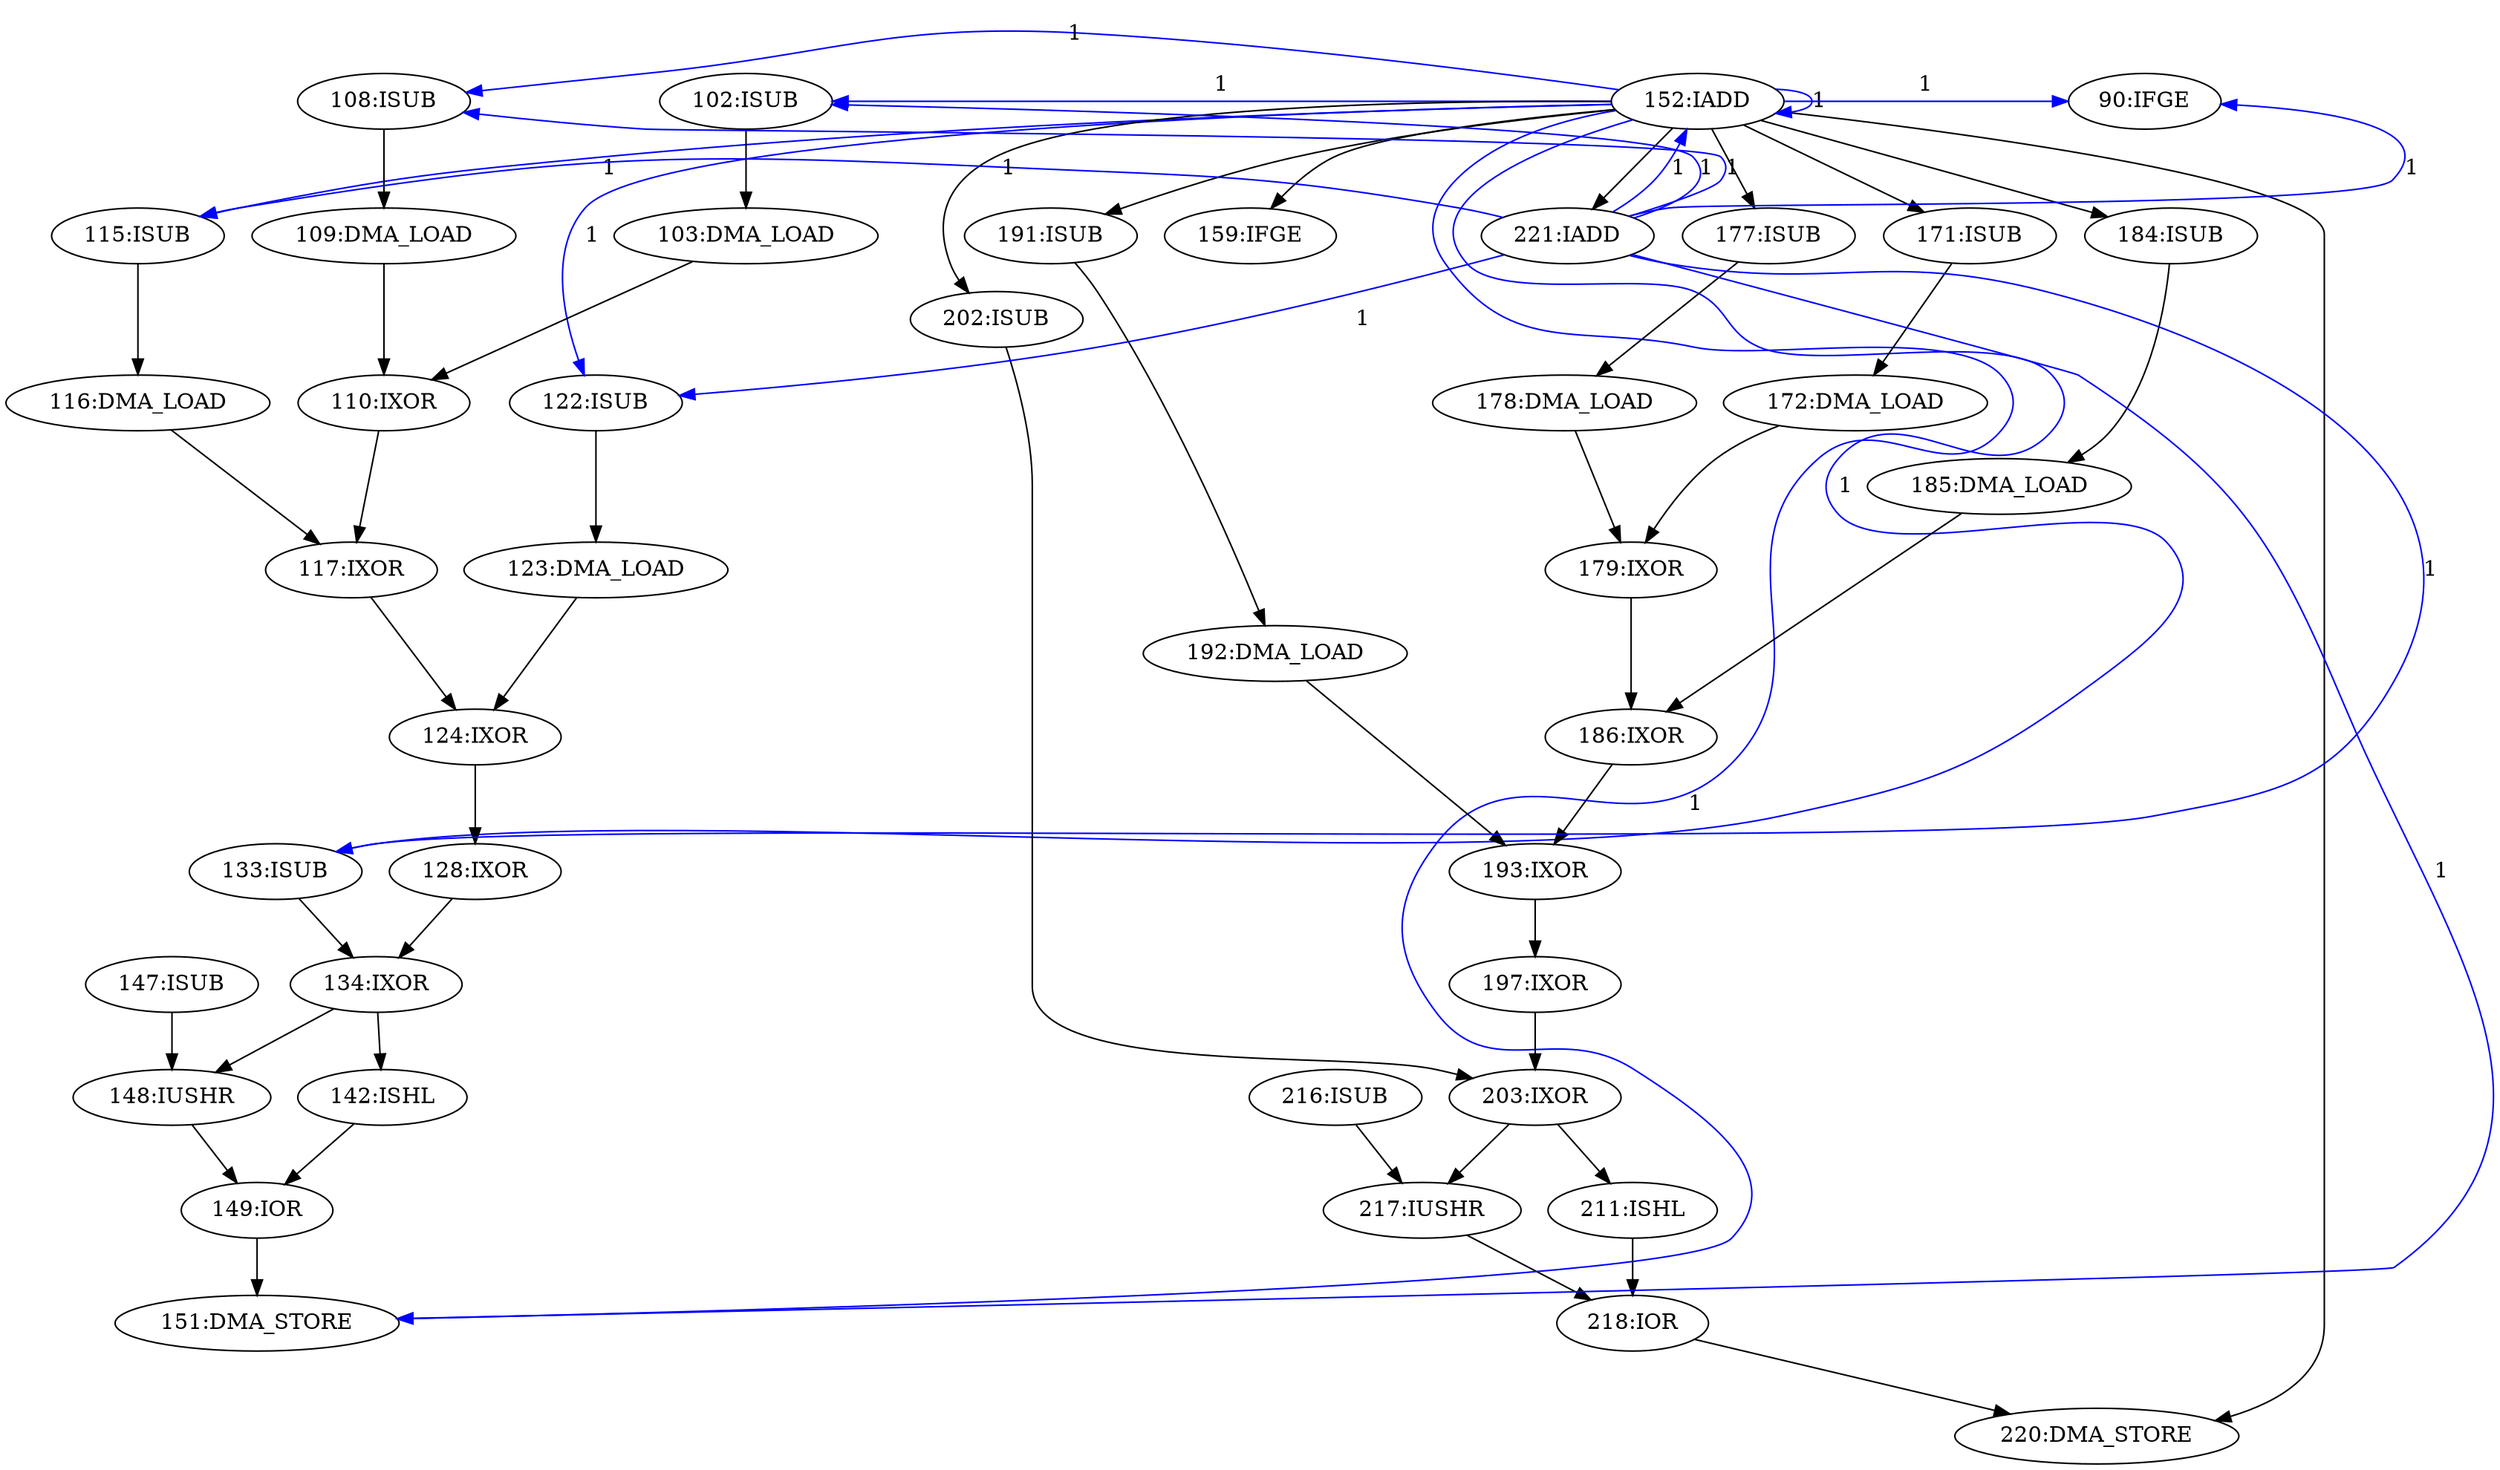 digraph depgraph {
n0 [label="218:IOR"];
n1 [label="211:ISHL"];
n1 -> n0;
n2 [label="217:IUSHR"];
n2 -> n0;
n3 [label="117:IXOR"];
n4 [label="110:IXOR"];
n4 -> n3;
n5 [label="116:DMA_LOAD"];
n5 -> n3;
n6 [label="115:ISUB"];
n6 -> n5;
n7 [label="220:DMA_STORE"];
n8 [label="152:IADD"];
n8 -> n7;
n0 -> n7;
n9 [label="197:IXOR"];
n10 [label="193:IXOR"];
n10 -> n9;
n11 [label="123:DMA_LOAD"];
n12 [label="122:ISUB"];
n12 -> n11;
n13 [label="184:ISUB"];
n8 -> n13;
n14 [label="191:ISUB"];
n8 -> n14;
n15 [label="192:DMA_LOAD"];
n14 -> n15;
n16 [label="171:ISUB"];
n8 -> n16;
n17 [label="142:ISHL"];
n18 [label="134:IXOR"];
n18 -> n17;
n19 [label="177:ISUB"];
n8 -> n19;
n20 [label="103:DMA_LOAD"];
n21 [label="102:ISUB"];
n21 -> n20;
n22 [label="179:IXOR"];
n23 [label="172:DMA_LOAD"];
n23 -> n22;
n24 [label="178:DMA_LOAD"];
n24 -> n22;
n25 [label="203:IXOR"];
n25 -> n2;
n26 [label="216:ISUB"];
n26 -> n2;
n27 [label="186:IXOR"];
n22 -> n27;
n28 [label="185:DMA_LOAD"];
n28 -> n27;
n29 [label="149:IOR"];
n17 -> n29;
n30 [label="148:IUSHR"];
n30 -> n29;
n20 -> n4;
n31 [label="109:DMA_LOAD"];
n31 -> n4;
n32 [label="108:ISUB"];
n32 -> n31;
n33 [label="151:DMA_STORE"];
n29 -> n33;
n34 [label="128:IXOR"];
n34 -> n18;
n35 [label="133:ISUB"];
n35 -> n18;
n9 -> n25;
n36 [label="202:ISUB"];
n36 -> n25;
n16 -> n23;
n25 -> n1;
n27 -> n10;
n15 -> n10;
n18 -> n30;
n37 [label="147:ISUB"];
n37 -> n30;
n38 [label="124:IXOR"];
n38 -> n34;
n3 -> n38;
n11 -> n38;
n13 -> n28;
n39 [label="159:IFGE"];
n8 -> n39;
n19 -> n24;
n40 [label="221:IADD"];
n8 -> n40;
n8 -> n36;
n40 -> n21 [constraint=false,color=blue,label="1"];
n40 -> n12 [constraint=false,color=blue,label="1"];
n41 [label="90:IFGE"];
n40 -> n41 [constraint=false,color=blue,label="1"];
n40 -> n32 [constraint=false,color=blue,label="1"];
n40 -> n33 [constraint=false,color=blue,label="1"];
n40 -> n8 [constraint=false,color=blue,label="1"];
n40 -> n6 [constraint=false,color=blue,label="1"];
n40 -> n35 [constraint=false,color=blue,label="1"];
n8 -> n21 [constraint=false,color=blue,label="1"];
n8 -> n12 [constraint=false,color=blue,label="1"];
n8 -> n41 [constraint=false,color=blue,label="1"];
n8 -> n32 [constraint=false,color=blue,label="1"];
n8 -> n33 [constraint=false,color=blue,label="1"];
n8 -> n8 [constraint=false,color=blue,label="1"];
n8 -> n6 [constraint=false,color=blue,label="1"];
n8 -> n35 [constraint=false,color=blue,label="1"];
}